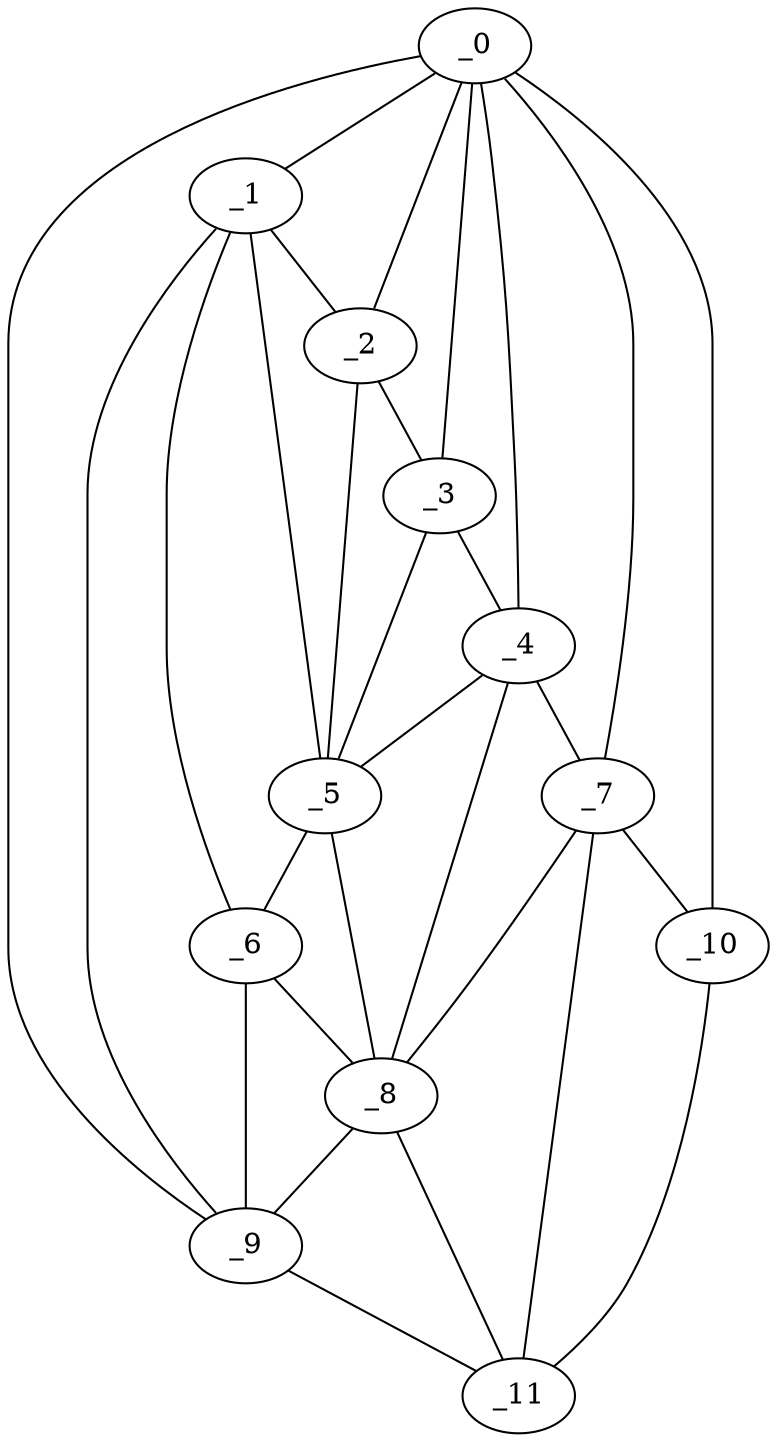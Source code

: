 graph "obj86__280.gxl" {
	_0	 [x=26,
		y=12];
	_1	 [x=62,
		y=70];
	_0 -- _1	 [valence=1];
	_2	 [x=64,
		y=59];
	_0 -- _2	 [valence=1];
	_3	 [x=67,
		y=51];
	_0 -- _3	 [valence=2];
	_4	 [x=75,
		y=40];
	_0 -- _4	 [valence=1];
	_7	 [x=87,
		y=19];
	_0 -- _7	 [valence=1];
	_9	 [x=91,
		y=119];
	_0 -- _9	 [valence=1];
	_10	 [x=95,
		y=7];
	_0 -- _10	 [valence=1];
	_1 -- _2	 [valence=2];
	_5	 [x=75,
		y=60];
	_1 -- _5	 [valence=2];
	_6	 [x=83,
		y=71];
	_1 -- _6	 [valence=2];
	_1 -- _9	 [valence=2];
	_2 -- _3	 [valence=1];
	_2 -- _5	 [valence=2];
	_3 -- _4	 [valence=1];
	_3 -- _5	 [valence=2];
	_4 -- _5	 [valence=2];
	_4 -- _7	 [valence=1];
	_8	 [x=90,
		y=41];
	_4 -- _8	 [valence=2];
	_5 -- _6	 [valence=1];
	_5 -- _8	 [valence=1];
	_6 -- _8	 [valence=2];
	_6 -- _9	 [valence=1];
	_7 -- _8	 [valence=2];
	_7 -- _10	 [valence=2];
	_11	 [x=97,
		y=18];
	_7 -- _11	 [valence=1];
	_8 -- _9	 [valence=1];
	_8 -- _11	 [valence=2];
	_9 -- _11	 [valence=1];
	_10 -- _11	 [valence=1];
}
